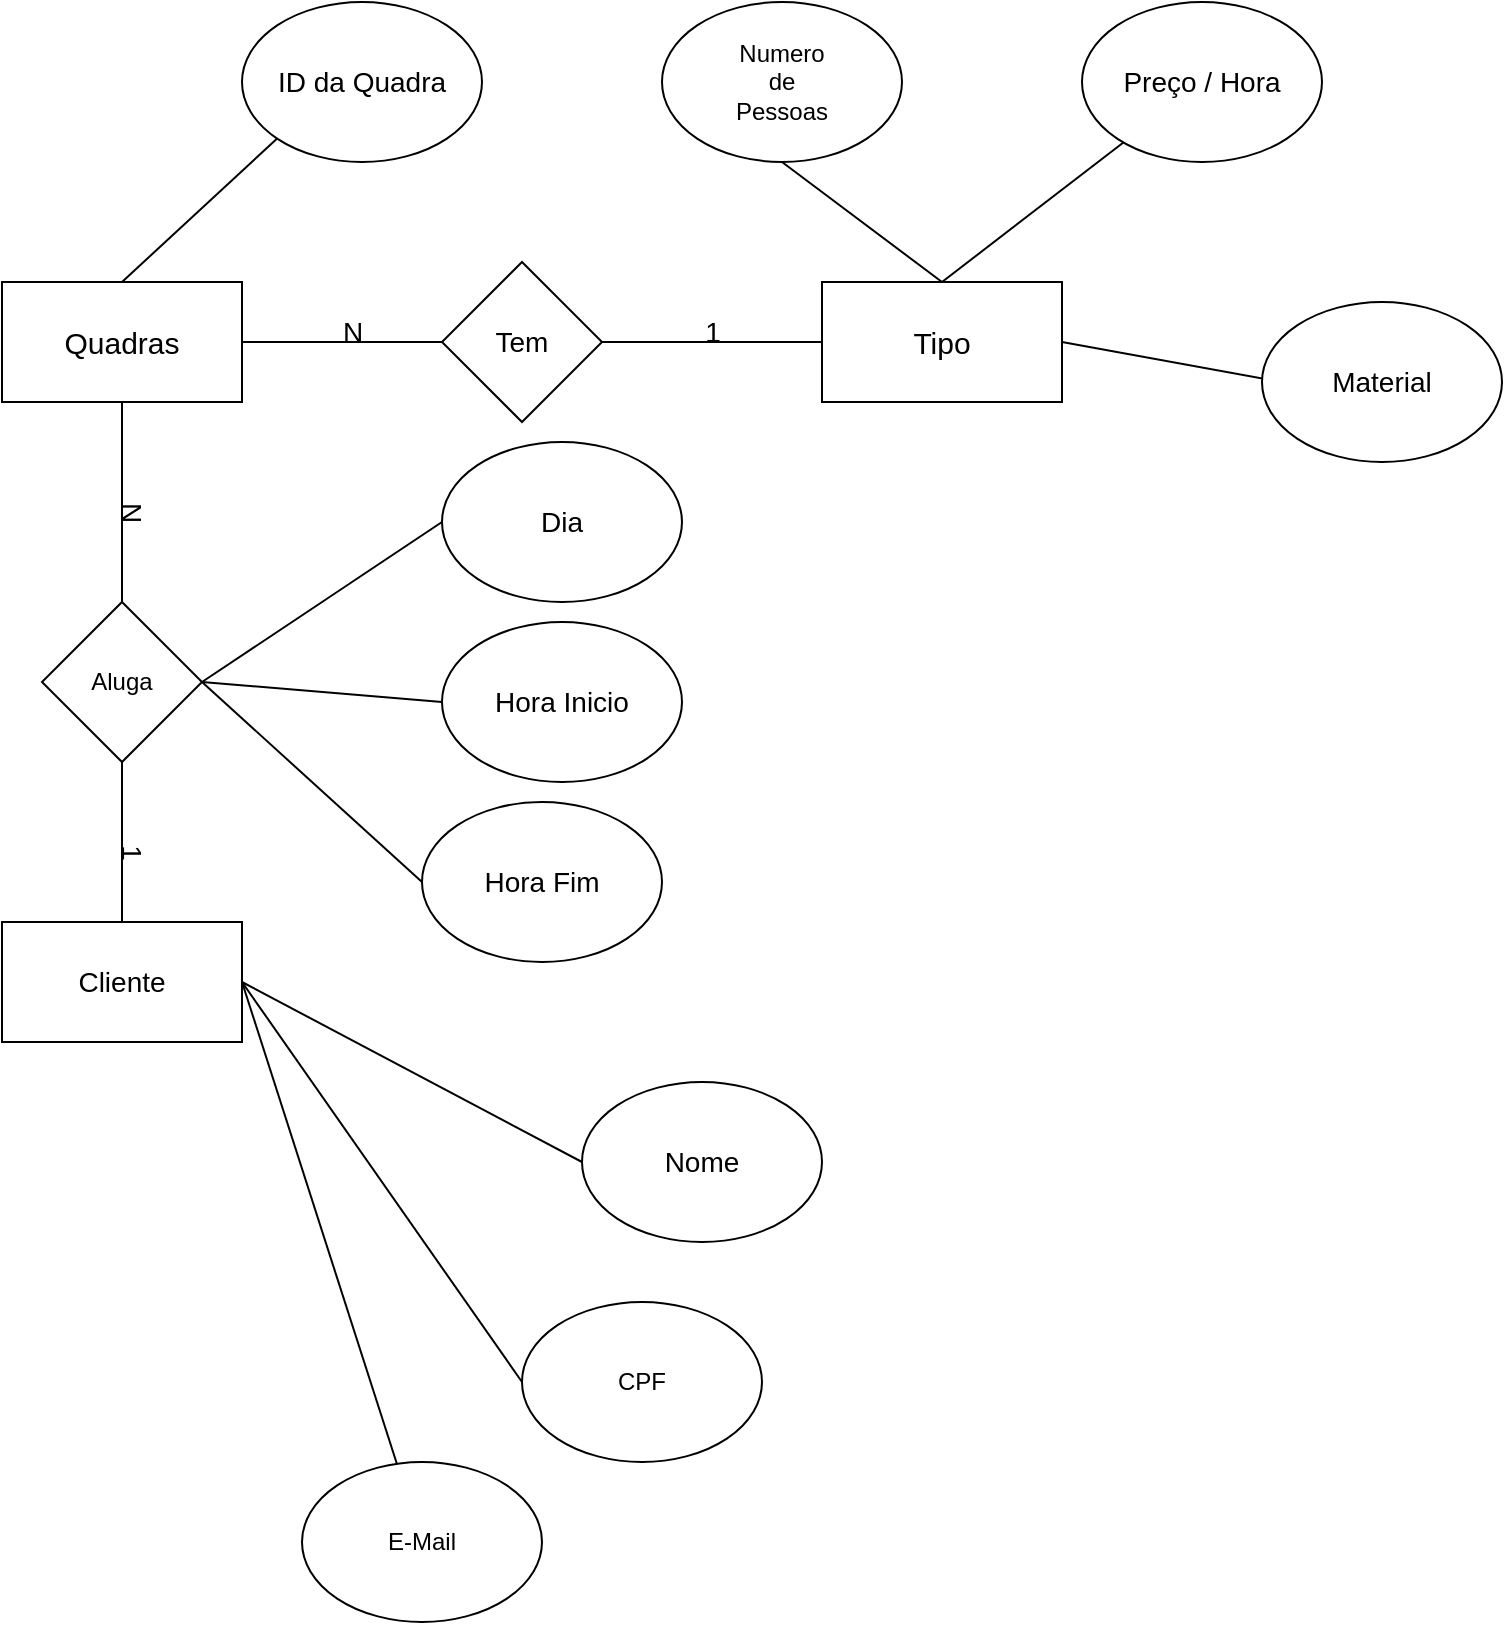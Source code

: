 <mxfile version="21.0.6" type="device"><diagram id="R2lEEEUBdFMjLlhIrx00" name="Page-1"><mxGraphModel dx="1434" dy="699" grid="1" gridSize="10" guides="1" tooltips="1" connect="1" arrows="1" fold="1" page="1" pageScale="1" pageWidth="850" pageHeight="1100" math="0" shadow="0" extFonts="Permanent Marker^https://fonts.googleapis.com/css?family=Permanent+Marker"><root><mxCell id="0"/><mxCell id="1" parent="0"/><mxCell id="QEurho_IfHzjoMmSzQZo-1" value="&lt;font style=&quot;font-size: 15px;&quot;&gt;Quadras&lt;/font&gt;" style="rounded=0;whiteSpace=wrap;html=1;" vertex="1" parent="1"><mxGeometry x="60" y="360" width="120" height="60" as="geometry"/></mxCell><mxCell id="QEurho_IfHzjoMmSzQZo-4" value="" style="endArrow=none;html=1;rounded=0;entryX=0.5;entryY=0;entryDx=0;entryDy=0;" edge="1" parent="1" source="QEurho_IfHzjoMmSzQZo-5" target="QEurho_IfHzjoMmSzQZo-9"><mxGeometry width="50" height="50" relative="1" as="geometry"><mxPoint x="240" y="160" as="sourcePoint"/><mxPoint x="390" y="510" as="targetPoint"/></mxGeometry></mxCell><mxCell id="QEurho_IfHzjoMmSzQZo-5" value="&lt;font style=&quot;font-size: 14px;&quot;&gt;Preço / Hora&lt;/font&gt;" style="ellipse;whiteSpace=wrap;html=1;" vertex="1" parent="1"><mxGeometry x="600" y="220" width="120" height="80" as="geometry"/></mxCell><mxCell id="QEurho_IfHzjoMmSzQZo-6" value="" style="endArrow=none;html=1;rounded=0;exitX=0.5;exitY=0;exitDx=0;exitDy=0;entryX=0;entryY=1;entryDx=0;entryDy=0;" edge="1" parent="1" source="QEurho_IfHzjoMmSzQZo-1" target="QEurho_IfHzjoMmSzQZo-7"><mxGeometry width="50" height="50" relative="1" as="geometry"><mxPoint x="670" y="260" as="sourcePoint"/><mxPoint x="510" y="260" as="targetPoint"/></mxGeometry></mxCell><mxCell id="QEurho_IfHzjoMmSzQZo-7" value="&lt;font style=&quot;font-size: 14px;&quot;&gt;ID da Quadra&lt;/font&gt;" style="ellipse;whiteSpace=wrap;html=1;" vertex="1" parent="1"><mxGeometry x="180" y="220" width="120" height="80" as="geometry"/></mxCell><mxCell id="QEurho_IfHzjoMmSzQZo-9" value="&lt;font style=&quot;font-size: 15px;&quot;&gt;Tipo&lt;/font&gt;" style="rounded=0;whiteSpace=wrap;html=1;" vertex="1" parent="1"><mxGeometry x="470" y="360" width="120" height="60" as="geometry"/></mxCell><mxCell id="QEurho_IfHzjoMmSzQZo-12" value="&lt;font style=&quot;font-size: 14px;&quot;&gt;Tem&lt;/font&gt;" style="rhombus;whiteSpace=wrap;html=1;" vertex="1" parent="1"><mxGeometry x="280" y="350" width="80" height="80" as="geometry"/></mxCell><mxCell id="QEurho_IfHzjoMmSzQZo-13" value="" style="endArrow=none;html=1;rounded=0;exitX=1;exitY=0.5;exitDx=0;exitDy=0;entryX=0;entryY=0.5;entryDx=0;entryDy=0;" edge="1" parent="1" source="QEurho_IfHzjoMmSzQZo-1" target="QEurho_IfHzjoMmSzQZo-12"><mxGeometry width="50" height="50" relative="1" as="geometry"><mxPoint x="290" y="300" as="sourcePoint"/><mxPoint x="340" y="250" as="targetPoint"/><Array as="points"><mxPoint x="260" y="390"/></Array></mxGeometry></mxCell><mxCell id="QEurho_IfHzjoMmSzQZo-14" value="" style="endArrow=none;html=1;rounded=0;exitX=0;exitY=0.5;exitDx=0;exitDy=0;entryX=1;entryY=0.5;entryDx=0;entryDy=0;" edge="1" parent="1" source="QEurho_IfHzjoMmSzQZo-9" target="QEurho_IfHzjoMmSzQZo-12"><mxGeometry width="50" height="50" relative="1" as="geometry"><mxPoint x="250" y="400" as="sourcePoint"/><mxPoint x="310" y="470" as="targetPoint"/></mxGeometry></mxCell><mxCell id="QEurho_IfHzjoMmSzQZo-15" value="" style="endArrow=none;html=1;rounded=0;exitX=0.5;exitY=0;exitDx=0;exitDy=0;entryX=0.5;entryY=1;entryDx=0;entryDy=0;" edge="1" parent="1" source="QEurho_IfHzjoMmSzQZo-9" target="QEurho_IfHzjoMmSzQZo-17"><mxGeometry width="50" height="50" relative="1" as="geometry"><mxPoint x="460" y="260" as="sourcePoint"/><mxPoint x="492.426" y="289.749" as="targetPoint"/><Array as="points"/></mxGeometry></mxCell><mxCell id="QEurho_IfHzjoMmSzQZo-17" value="Numero&lt;br&gt;de&lt;br&gt;Pessoas" style="ellipse;whiteSpace=wrap;html=1;" vertex="1" parent="1"><mxGeometry x="390" y="220" width="120" height="80" as="geometry"/></mxCell><mxCell id="QEurho_IfHzjoMmSzQZo-18" value="" style="endArrow=none;html=1;rounded=0;exitX=0.5;exitY=1;exitDx=0;exitDy=0;" edge="1" parent="1" source="QEurho_IfHzjoMmSzQZo-1" target="QEurho_IfHzjoMmSzQZo-19"><mxGeometry width="50" height="50" relative="1" as="geometry"><mxPoint x="220" y="510" as="sourcePoint"/><mxPoint x="250" y="510" as="targetPoint"/></mxGeometry></mxCell><mxCell id="QEurho_IfHzjoMmSzQZo-19" value="Aluga" style="rhombus;whiteSpace=wrap;html=1;" vertex="1" parent="1"><mxGeometry x="80" y="520" width="80" height="80" as="geometry"/></mxCell><mxCell id="QEurho_IfHzjoMmSzQZo-20" value="" style="endArrow=none;html=1;rounded=0;entryX=0.5;entryY=1;entryDx=0;entryDy=0;exitX=0.5;exitY=0;exitDx=0;exitDy=0;" edge="1" parent="1" source="QEurho_IfHzjoMmSzQZo-22" target="QEurho_IfHzjoMmSzQZo-19"><mxGeometry width="50" height="50" relative="1" as="geometry"><mxPoint x="120" y="690" as="sourcePoint"/><mxPoint x="180" y="650" as="targetPoint"/></mxGeometry></mxCell><mxCell id="QEurho_IfHzjoMmSzQZo-22" value="&lt;font style=&quot;font-size: 14px;&quot;&gt;Cliente&lt;/font&gt;" style="rounded=0;whiteSpace=wrap;html=1;" vertex="1" parent="1"><mxGeometry x="60" y="680" width="120" height="60" as="geometry"/></mxCell><mxCell id="QEurho_IfHzjoMmSzQZo-23" value="" style="endArrow=none;html=1;rounded=0;exitX=1;exitY=0.5;exitDx=0;exitDy=0;entryX=0;entryY=0.5;entryDx=0;entryDy=0;" edge="1" parent="1" source="QEurho_IfHzjoMmSzQZo-22" target="QEurho_IfHzjoMmSzQZo-24"><mxGeometry width="50" height="50" relative="1" as="geometry"><mxPoint x="260" y="710" as="sourcePoint"/><mxPoint x="280" y="710" as="targetPoint"/></mxGeometry></mxCell><mxCell id="QEurho_IfHzjoMmSzQZo-24" value="&lt;font style=&quot;font-size: 14px;&quot;&gt;Nome&lt;/font&gt;" style="ellipse;whiteSpace=wrap;html=1;" vertex="1" parent="1"><mxGeometry x="350" y="760" width="120" height="80" as="geometry"/></mxCell><mxCell id="QEurho_IfHzjoMmSzQZo-25" value="CPF" style="ellipse;whiteSpace=wrap;html=1;" vertex="1" parent="1"><mxGeometry x="320" y="870" width="120" height="80" as="geometry"/></mxCell><mxCell id="QEurho_IfHzjoMmSzQZo-26" value="" style="endArrow=none;html=1;rounded=0;exitX=1;exitY=0.5;exitDx=0;exitDy=0;entryX=0;entryY=0.5;entryDx=0;entryDy=0;" edge="1" parent="1" source="QEurho_IfHzjoMmSzQZo-22" target="QEurho_IfHzjoMmSzQZo-25"><mxGeometry width="50" height="50" relative="1" as="geometry"><mxPoint x="240" y="820" as="sourcePoint"/><mxPoint x="290" y="770" as="targetPoint"/></mxGeometry></mxCell><mxCell id="QEurho_IfHzjoMmSzQZo-27" value="E-Mail" style="ellipse;whiteSpace=wrap;html=1;" vertex="1" parent="1"><mxGeometry x="210" y="950" width="120" height="80" as="geometry"/></mxCell><mxCell id="QEurho_IfHzjoMmSzQZo-28" value="" style="endArrow=none;html=1;rounded=0;exitX=1;exitY=0.5;exitDx=0;exitDy=0;" edge="1" parent="1" source="QEurho_IfHzjoMmSzQZo-22" target="QEurho_IfHzjoMmSzQZo-27"><mxGeometry width="50" height="50" relative="1" as="geometry"><mxPoint x="80" y="830" as="sourcePoint"/><mxPoint x="130" y="780" as="targetPoint"/></mxGeometry></mxCell><mxCell id="QEurho_IfHzjoMmSzQZo-29" value="&lt;font style=&quot;font-size: 14px;&quot;&gt;1&lt;/font&gt;" style="text;html=1;align=center;verticalAlign=middle;resizable=0;points=[];autosize=1;strokeColor=none;fillColor=none;" vertex="1" parent="1"><mxGeometry x="400" y="370" width="30" height="30" as="geometry"/></mxCell><mxCell id="QEurho_IfHzjoMmSzQZo-30" value="&lt;font style=&quot;font-size: 14px;&quot;&gt;N&lt;/font&gt;" style="text;html=1;align=center;verticalAlign=middle;resizable=0;points=[];autosize=1;strokeColor=none;fillColor=none;" vertex="1" parent="1"><mxGeometry x="220" y="370" width="30" height="30" as="geometry"/></mxCell><mxCell id="QEurho_IfHzjoMmSzQZo-31" value="&lt;font style=&quot;font-size: 14px;&quot;&gt;1&lt;/font&gt;" style="text;html=1;align=center;verticalAlign=middle;resizable=0;points=[];autosize=1;strokeColor=none;fillColor=none;rotation=90;" vertex="1" parent="1"><mxGeometry x="110" y="630" width="30" height="30" as="geometry"/></mxCell><mxCell id="QEurho_IfHzjoMmSzQZo-33" value="&lt;font style=&quot;font-size: 14px;&quot;&gt;N&lt;/font&gt;" style="text;html=1;align=center;verticalAlign=middle;resizable=0;points=[];autosize=1;strokeColor=none;fillColor=none;rotation=90;" vertex="1" parent="1"><mxGeometry x="110" y="460" width="30" height="30" as="geometry"/></mxCell><mxCell id="QEurho_IfHzjoMmSzQZo-34" value="" style="endArrow=none;html=1;rounded=0;exitX=1;exitY=0.5;exitDx=0;exitDy=0;entryX=0.083;entryY=0.5;entryDx=0;entryDy=0;entryPerimeter=0;" edge="1" parent="1" source="QEurho_IfHzjoMmSzQZo-9" target="QEurho_IfHzjoMmSzQZo-35"><mxGeometry width="50" height="50" relative="1" as="geometry"><mxPoint x="670" y="380" as="sourcePoint"/><mxPoint x="690" y="420" as="targetPoint"/></mxGeometry></mxCell><mxCell id="QEurho_IfHzjoMmSzQZo-35" value="&lt;font style=&quot;font-size: 14px;&quot;&gt;Material&lt;/font&gt;" style="ellipse;whiteSpace=wrap;html=1;" vertex="1" parent="1"><mxGeometry x="690" y="370" width="120" height="80" as="geometry"/></mxCell><mxCell id="QEurho_IfHzjoMmSzQZo-36" value="" style="endArrow=none;html=1;rounded=0;exitX=1;exitY=0.5;exitDx=0;exitDy=0;entryX=0;entryY=0.5;entryDx=0;entryDy=0;" edge="1" parent="1" source="QEurho_IfHzjoMmSzQZo-19" target="QEurho_IfHzjoMmSzQZo-37"><mxGeometry width="50" height="50" relative="1" as="geometry"><mxPoint x="210" y="540" as="sourcePoint"/><mxPoint x="260" y="490" as="targetPoint"/></mxGeometry></mxCell><mxCell id="QEurho_IfHzjoMmSzQZo-37" value="&lt;font style=&quot;font-size: 14px;&quot;&gt;Dia&lt;/font&gt;" style="ellipse;whiteSpace=wrap;html=1;" vertex="1" parent="1"><mxGeometry x="280" y="440" width="120" height="80" as="geometry"/></mxCell><mxCell id="QEurho_IfHzjoMmSzQZo-38" value="" style="endArrow=none;html=1;rounded=0;exitX=1;exitY=0.5;exitDx=0;exitDy=0;entryX=0;entryY=0.5;entryDx=0;entryDy=0;" edge="1" parent="1" source="QEurho_IfHzjoMmSzQZo-19" target="QEurho_IfHzjoMmSzQZo-39"><mxGeometry width="50" height="50" relative="1" as="geometry"><mxPoint x="200" y="620" as="sourcePoint"/><mxPoint x="250" y="590" as="targetPoint"/></mxGeometry></mxCell><mxCell id="QEurho_IfHzjoMmSzQZo-39" value="&lt;font style=&quot;font-size: 14px;&quot;&gt;Hora Inicio&lt;/font&gt;" style="ellipse;whiteSpace=wrap;html=1;" vertex="1" parent="1"><mxGeometry x="280" y="530" width="120" height="80" as="geometry"/></mxCell><mxCell id="QEurho_IfHzjoMmSzQZo-40" value="" style="endArrow=none;html=1;rounded=0;exitX=1;exitY=0.5;exitDx=0;exitDy=0;entryX=0;entryY=0.5;entryDx=0;entryDy=0;" edge="1" parent="1" source="QEurho_IfHzjoMmSzQZo-19" target="QEurho_IfHzjoMmSzQZo-41"><mxGeometry width="50" height="50" relative="1" as="geometry"><mxPoint x="170" y="670" as="sourcePoint"/><mxPoint x="220" y="620" as="targetPoint"/></mxGeometry></mxCell><mxCell id="QEurho_IfHzjoMmSzQZo-41" value="&lt;font style=&quot;font-size: 14px;&quot;&gt;Hora Fim&lt;/font&gt;" style="ellipse;whiteSpace=wrap;html=1;" vertex="1" parent="1"><mxGeometry x="270" y="620" width="120" height="80" as="geometry"/></mxCell></root></mxGraphModel></diagram></mxfile>
